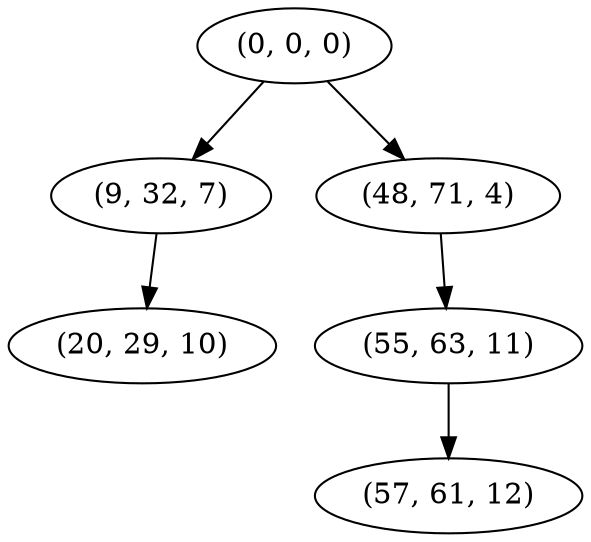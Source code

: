 digraph tree {
    "(0, 0, 0)";
    "(9, 32, 7)";
    "(20, 29, 10)";
    "(48, 71, 4)";
    "(55, 63, 11)";
    "(57, 61, 12)";
    "(0, 0, 0)" -> "(9, 32, 7)";
    "(0, 0, 0)" -> "(48, 71, 4)";
    "(9, 32, 7)" -> "(20, 29, 10)";
    "(48, 71, 4)" -> "(55, 63, 11)";
    "(55, 63, 11)" -> "(57, 61, 12)";
}
